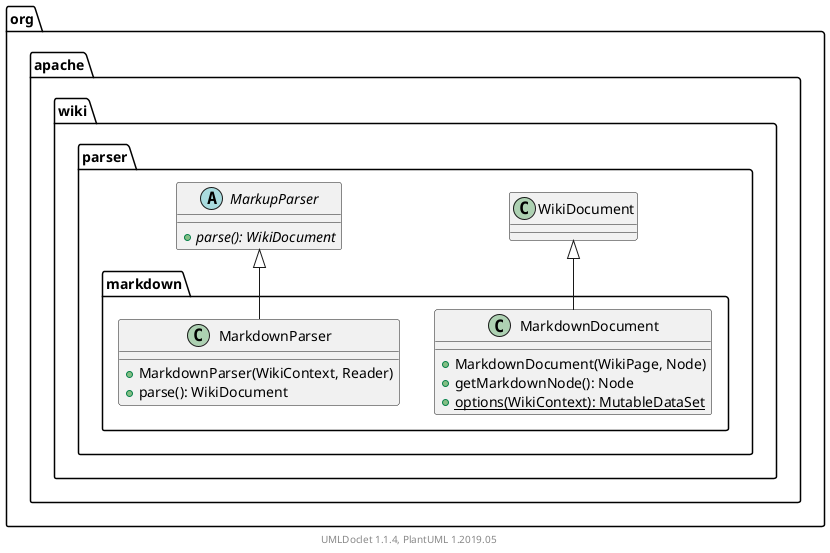 @startuml

    namespace org.apache.wiki.parser.markdown {

        class MarkdownDocument [[MarkdownDocument.html]] {
            +MarkdownDocument(WikiPage, Node)
            +getMarkdownNode(): Node
            {static} +options(WikiContext): MutableDataSet
        }

        class MarkdownParser [[MarkdownParser.html]] {
            +MarkdownParser(WikiContext, Reader)
            +parse(): WikiDocument
        }

        class org.apache.wiki.parser.WikiDocument
        org.apache.wiki.parser.WikiDocument <|-- MarkdownDocument

        abstract class org.apache.wiki.parser.MarkupParser {
            {abstract} +parse(): WikiDocument
        }
        org.apache.wiki.parser.MarkupParser <|-- MarkdownParser

    }


    center footer UMLDoclet 1.1.4, PlantUML 1.2019.05
@enduml
